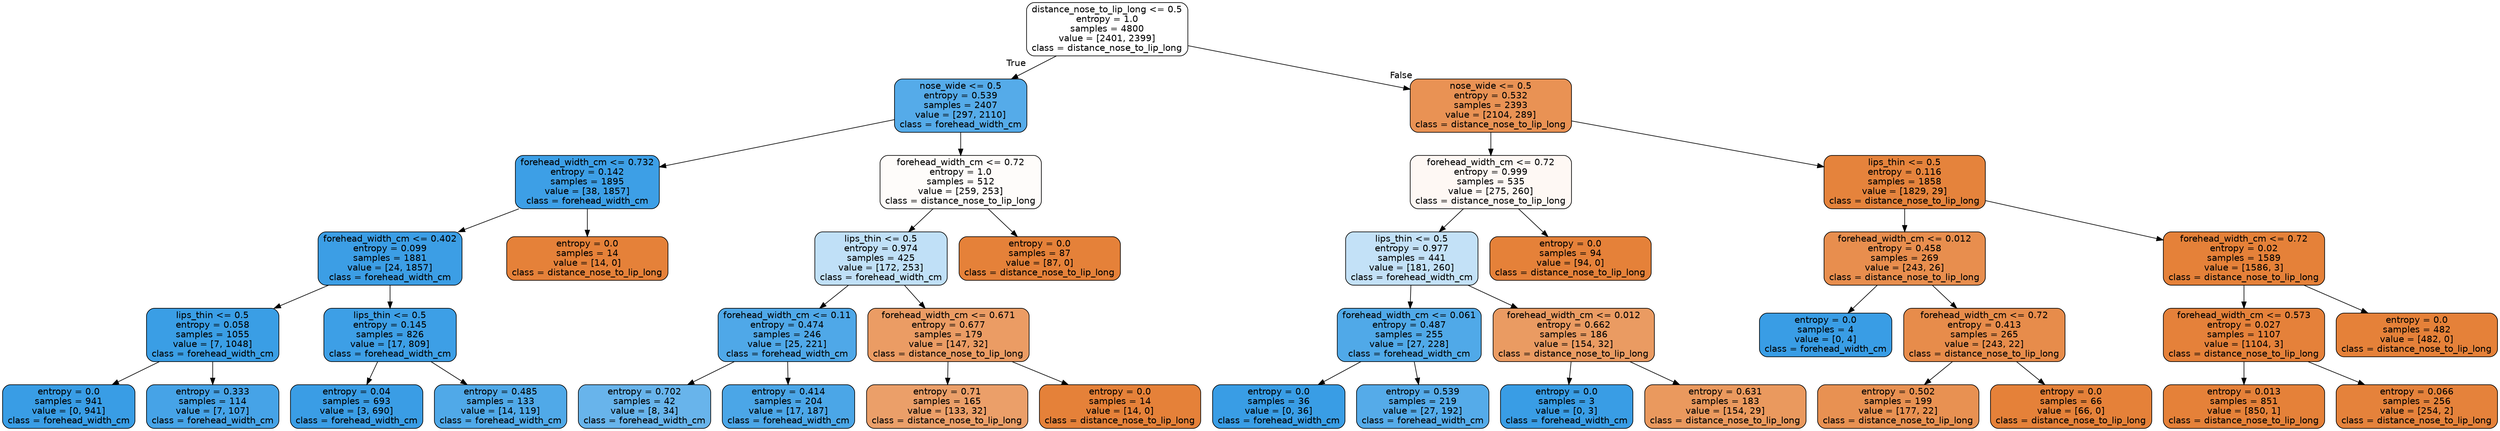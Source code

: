 digraph Tree {
node [shape=box, style="filled, rounded", color="black", fontname="helvetica"] ;
edge [fontname="helvetica"] ;
0 [label="distance_nose_to_lip_long <= 0.5\nentropy = 1.0\nsamples = 4800\nvalue = [2401, 2399]\nclass = distance_nose_to_lip_long", fillcolor="#ffffff"] ;
1 [label="nose_wide <= 0.5\nentropy = 0.539\nsamples = 2407\nvalue = [297, 2110]\nclass = forehead_width_cm", fillcolor="#55abe9"] ;
0 -> 1 [labeldistance=2.5, labelangle=45, headlabel="True"] ;
2 [label="forehead_width_cm <= 0.732\nentropy = 0.142\nsamples = 1895\nvalue = [38, 1857]\nclass = forehead_width_cm", fillcolor="#3d9fe6"] ;
1 -> 2 ;
3 [label="forehead_width_cm <= 0.402\nentropy = 0.099\nsamples = 1881\nvalue = [24, 1857]\nclass = forehead_width_cm", fillcolor="#3c9ee5"] ;
2 -> 3 ;
4 [label="lips_thin <= 0.5\nentropy = 0.058\nsamples = 1055\nvalue = [7, 1048]\nclass = forehead_width_cm", fillcolor="#3a9ee5"] ;
3 -> 4 ;
5 [label="entropy = 0.0\nsamples = 941\nvalue = [0, 941]\nclass = forehead_width_cm", fillcolor="#399de5"] ;
4 -> 5 ;
6 [label="entropy = 0.333\nsamples = 114\nvalue = [7, 107]\nclass = forehead_width_cm", fillcolor="#46a3e7"] ;
4 -> 6 ;
7 [label="lips_thin <= 0.5\nentropy = 0.145\nsamples = 826\nvalue = [17, 809]\nclass = forehead_width_cm", fillcolor="#3d9fe6"] ;
3 -> 7 ;
8 [label="entropy = 0.04\nsamples = 693\nvalue = [3, 690]\nclass = forehead_width_cm", fillcolor="#3a9de5"] ;
7 -> 8 ;
9 [label="entropy = 0.485\nsamples = 133\nvalue = [14, 119]\nclass = forehead_width_cm", fillcolor="#50a9e8"] ;
7 -> 9 ;
10 [label="entropy = 0.0\nsamples = 14\nvalue = [14, 0]\nclass = distance_nose_to_lip_long", fillcolor="#e58139"] ;
2 -> 10 ;
11 [label="forehead_width_cm <= 0.72\nentropy = 1.0\nsamples = 512\nvalue = [259, 253]\nclass = distance_nose_to_lip_long", fillcolor="#fefcfa"] ;
1 -> 11 ;
12 [label="lips_thin <= 0.5\nentropy = 0.974\nsamples = 425\nvalue = [172, 253]\nclass = forehead_width_cm", fillcolor="#c0e0f7"] ;
11 -> 12 ;
13 [label="forehead_width_cm <= 0.11\nentropy = 0.474\nsamples = 246\nvalue = [25, 221]\nclass = forehead_width_cm", fillcolor="#4fa8e8"] ;
12 -> 13 ;
14 [label="entropy = 0.702\nsamples = 42\nvalue = [8, 34]\nclass = forehead_width_cm", fillcolor="#68b4eb"] ;
13 -> 14 ;
15 [label="entropy = 0.414\nsamples = 204\nvalue = [17, 187]\nclass = forehead_width_cm", fillcolor="#4ba6e7"] ;
13 -> 15 ;
16 [label="forehead_width_cm <= 0.671\nentropy = 0.677\nsamples = 179\nvalue = [147, 32]\nclass = distance_nose_to_lip_long", fillcolor="#eb9c64"] ;
12 -> 16 ;
17 [label="entropy = 0.71\nsamples = 165\nvalue = [133, 32]\nclass = distance_nose_to_lip_long", fillcolor="#eb9f69"] ;
16 -> 17 ;
18 [label="entropy = 0.0\nsamples = 14\nvalue = [14, 0]\nclass = distance_nose_to_lip_long", fillcolor="#e58139"] ;
16 -> 18 ;
19 [label="entropy = 0.0\nsamples = 87\nvalue = [87, 0]\nclass = distance_nose_to_lip_long", fillcolor="#e58139"] ;
11 -> 19 ;
20 [label="nose_wide <= 0.5\nentropy = 0.532\nsamples = 2393\nvalue = [2104, 289]\nclass = distance_nose_to_lip_long", fillcolor="#e99254"] ;
0 -> 20 [labeldistance=2.5, labelangle=-45, headlabel="False"] ;
21 [label="forehead_width_cm <= 0.72\nentropy = 0.999\nsamples = 535\nvalue = [275, 260]\nclass = distance_nose_to_lip_long", fillcolor="#fef8f4"] ;
20 -> 21 ;
22 [label="lips_thin <= 0.5\nentropy = 0.977\nsamples = 441\nvalue = [181, 260]\nclass = forehead_width_cm", fillcolor="#c3e1f7"] ;
21 -> 22 ;
23 [label="forehead_width_cm <= 0.061\nentropy = 0.487\nsamples = 255\nvalue = [27, 228]\nclass = forehead_width_cm", fillcolor="#50a9e8"] ;
22 -> 23 ;
24 [label="entropy = 0.0\nsamples = 36\nvalue = [0, 36]\nclass = forehead_width_cm", fillcolor="#399de5"] ;
23 -> 24 ;
25 [label="entropy = 0.539\nsamples = 219\nvalue = [27, 192]\nclass = forehead_width_cm", fillcolor="#55abe9"] ;
23 -> 25 ;
26 [label="forehead_width_cm <= 0.012\nentropy = 0.662\nsamples = 186\nvalue = [154, 32]\nclass = distance_nose_to_lip_long", fillcolor="#ea9b62"] ;
22 -> 26 ;
27 [label="entropy = 0.0\nsamples = 3\nvalue = [0, 3]\nclass = forehead_width_cm", fillcolor="#399de5"] ;
26 -> 27 ;
28 [label="entropy = 0.631\nsamples = 183\nvalue = [154, 29]\nclass = distance_nose_to_lip_long", fillcolor="#ea995e"] ;
26 -> 28 ;
29 [label="entropy = 0.0\nsamples = 94\nvalue = [94, 0]\nclass = distance_nose_to_lip_long", fillcolor="#e58139"] ;
21 -> 29 ;
30 [label="lips_thin <= 0.5\nentropy = 0.116\nsamples = 1858\nvalue = [1829, 29]\nclass = distance_nose_to_lip_long", fillcolor="#e5833c"] ;
20 -> 30 ;
31 [label="forehead_width_cm <= 0.012\nentropy = 0.458\nsamples = 269\nvalue = [243, 26]\nclass = distance_nose_to_lip_long", fillcolor="#e88e4e"] ;
30 -> 31 ;
32 [label="entropy = 0.0\nsamples = 4\nvalue = [0, 4]\nclass = forehead_width_cm", fillcolor="#399de5"] ;
31 -> 32 ;
33 [label="forehead_width_cm <= 0.72\nentropy = 0.413\nsamples = 265\nvalue = [243, 22]\nclass = distance_nose_to_lip_long", fillcolor="#e78c4b"] ;
31 -> 33 ;
34 [label="entropy = 0.502\nsamples = 199\nvalue = [177, 22]\nclass = distance_nose_to_lip_long", fillcolor="#e89152"] ;
33 -> 34 ;
35 [label="entropy = 0.0\nsamples = 66\nvalue = [66, 0]\nclass = distance_nose_to_lip_long", fillcolor="#e58139"] ;
33 -> 35 ;
36 [label="forehead_width_cm <= 0.72\nentropy = 0.02\nsamples = 1589\nvalue = [1586, 3]\nclass = distance_nose_to_lip_long", fillcolor="#e58139"] ;
30 -> 36 ;
37 [label="forehead_width_cm <= 0.573\nentropy = 0.027\nsamples = 1107\nvalue = [1104, 3]\nclass = distance_nose_to_lip_long", fillcolor="#e5813a"] ;
36 -> 37 ;
38 [label="entropy = 0.013\nsamples = 851\nvalue = [850, 1]\nclass = distance_nose_to_lip_long", fillcolor="#e58139"] ;
37 -> 38 ;
39 [label="entropy = 0.066\nsamples = 256\nvalue = [254, 2]\nclass = distance_nose_to_lip_long", fillcolor="#e5823b"] ;
37 -> 39 ;
40 [label="entropy = 0.0\nsamples = 482\nvalue = [482, 0]\nclass = distance_nose_to_lip_long", fillcolor="#e58139"] ;
36 -> 40 ;
}